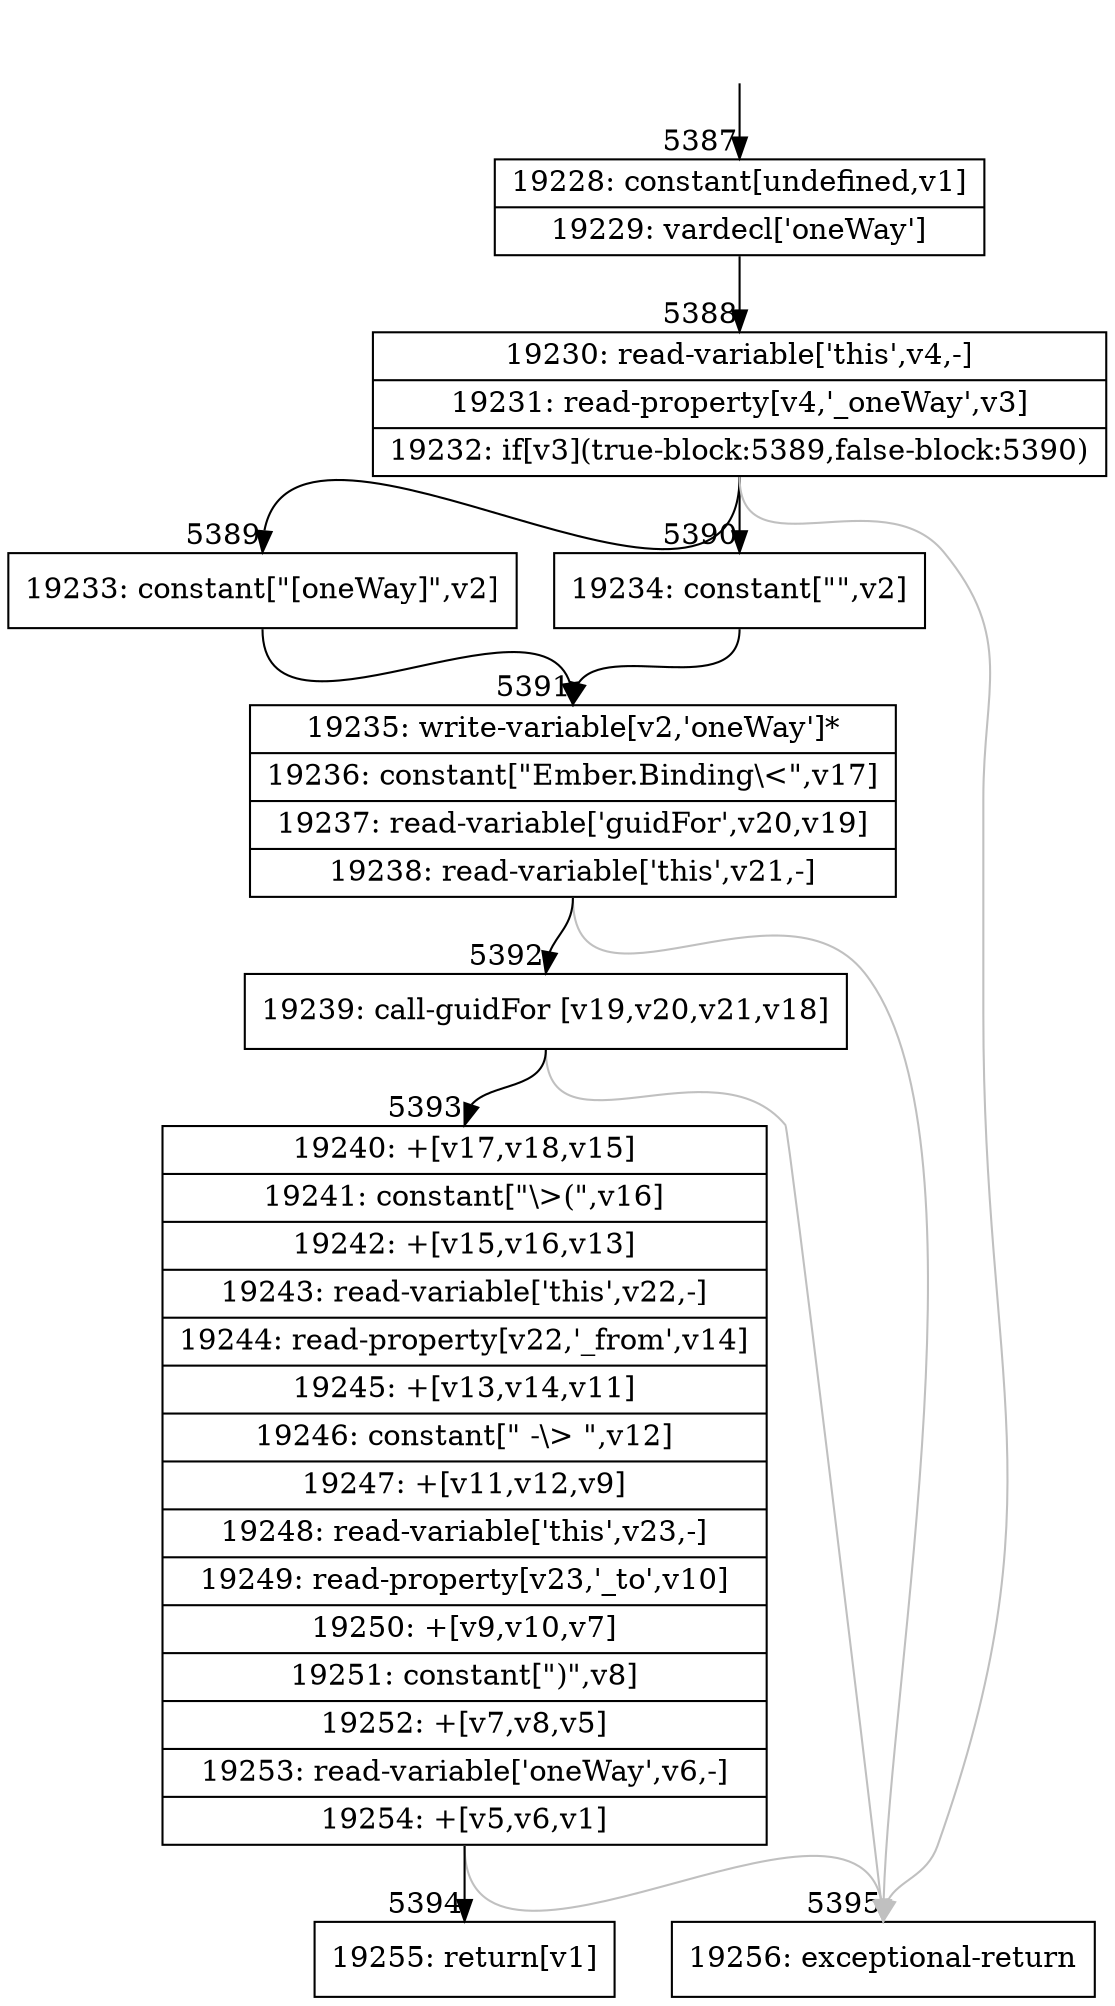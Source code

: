 digraph {
rankdir="TD"
BB_entry432[shape=none,label=""];
BB_entry432 -> BB5387 [tailport=s, headport=n, headlabel="    5387"]
BB5387 [shape=record label="{19228: constant[undefined,v1]|19229: vardecl['oneWay']}" ] 
BB5387 -> BB5388 [tailport=s, headport=n, headlabel="      5388"]
BB5388 [shape=record label="{19230: read-variable['this',v4,-]|19231: read-property[v4,'_oneWay',v3]|19232: if[v3](true-block:5389,false-block:5390)}" ] 
BB5388 -> BB5389 [tailport=s, headport=n, headlabel="      5389"]
BB5388 -> BB5390 [tailport=s, headport=n, headlabel="      5390"]
BB5388 -> BB5395 [tailport=s, headport=n, color=gray, headlabel="      5395"]
BB5389 [shape=record label="{19233: constant[\"[oneWay]\",v2]}" ] 
BB5389 -> BB5391 [tailport=s, headport=n, headlabel="      5391"]
BB5390 [shape=record label="{19234: constant[\"\",v2]}" ] 
BB5390 -> BB5391 [tailport=s, headport=n]
BB5391 [shape=record label="{19235: write-variable[v2,'oneWay']*|19236: constant[\"Ember.Binding\\\<\",v17]|19237: read-variable['guidFor',v20,v19]|19238: read-variable['this',v21,-]}" ] 
BB5391 -> BB5392 [tailport=s, headport=n, headlabel="      5392"]
BB5391 -> BB5395 [tailport=s, headport=n, color=gray]
BB5392 [shape=record label="{19239: call-guidFor [v19,v20,v21,v18]}" ] 
BB5392 -> BB5393 [tailport=s, headport=n, headlabel="      5393"]
BB5392 -> BB5395 [tailport=s, headport=n, color=gray]
BB5393 [shape=record label="{19240: +[v17,v18,v15]|19241: constant[\"\\\>(\",v16]|19242: +[v15,v16,v13]|19243: read-variable['this',v22,-]|19244: read-property[v22,'_from',v14]|19245: +[v13,v14,v11]|19246: constant[\" -\\\> \",v12]|19247: +[v11,v12,v9]|19248: read-variable['this',v23,-]|19249: read-property[v23,'_to',v10]|19250: +[v9,v10,v7]|19251: constant[\")\",v8]|19252: +[v7,v8,v5]|19253: read-variable['oneWay',v6,-]|19254: +[v5,v6,v1]}" ] 
BB5393 -> BB5394 [tailport=s, headport=n, headlabel="      5394"]
BB5393 -> BB5395 [tailport=s, headport=n, color=gray]
BB5394 [shape=record label="{19255: return[v1]}" ] 
BB5395 [shape=record label="{19256: exceptional-return}" ] 
//#$~ 9776
}
